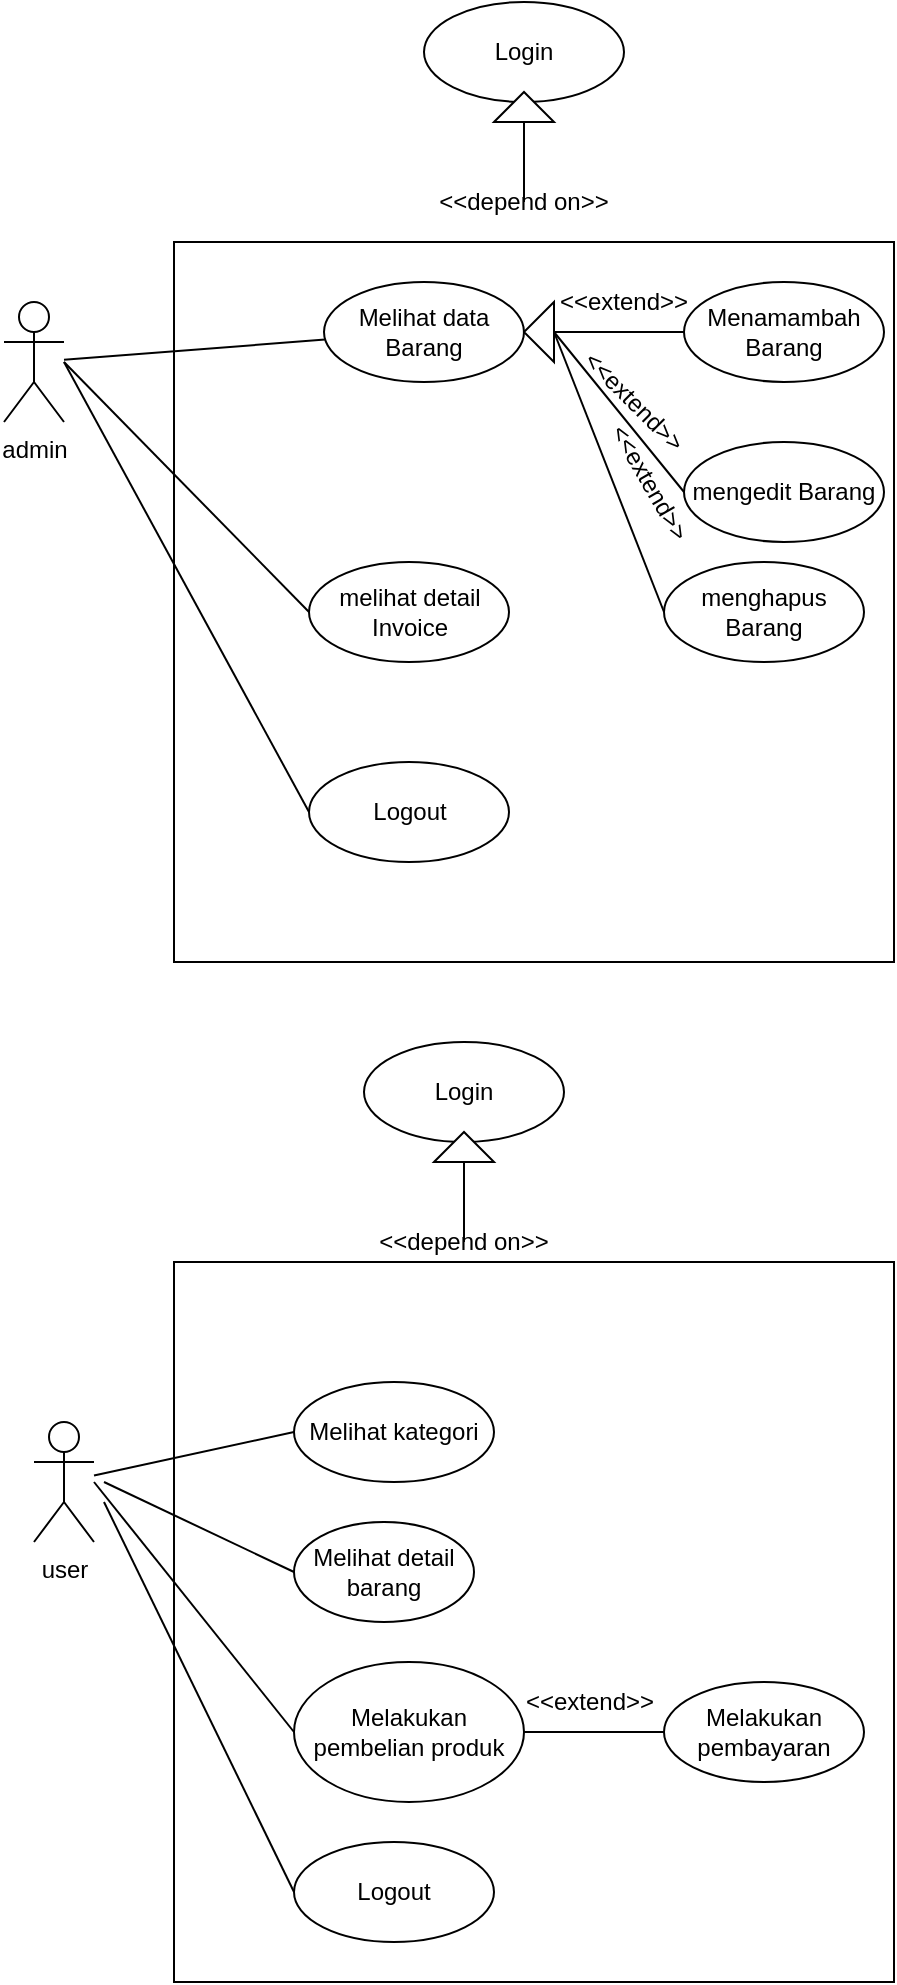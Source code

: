 <mxfile version="14.3.1" type="github">
  <diagram id="3TO2q5QgPzHr-vitfEo1" name="Page-1">
    <mxGraphModel dx="946" dy="621" grid="1" gridSize="10" guides="1" tooltips="1" connect="1" arrows="1" fold="1" page="1" pageScale="1" pageWidth="850" pageHeight="1100" math="0" shadow="0">
      <root>
        <mxCell id="0" />
        <mxCell id="1" parent="0" />
        <mxCell id="DlvZDaA1lQgHiT73_dOa-19" value="" style="whiteSpace=wrap;html=1;aspect=fixed;" vertex="1" parent="1">
          <mxGeometry x="195" y="640" width="360" height="360" as="geometry" />
        </mxCell>
        <mxCell id="DlvZDaA1lQgHiT73_dOa-2" value="" style="whiteSpace=wrap;html=1;aspect=fixed;" vertex="1" parent="1">
          <mxGeometry x="195" y="130" width="360" height="360" as="geometry" />
        </mxCell>
        <mxCell id="GLCllgMDW6Mr1fmC26EX-1" value="admin" style="shape=umlActor;verticalLabelPosition=bottom;verticalAlign=top;html=1;outlineConnect=0;" parent="1" vertex="1">
          <mxGeometry x="110" y="160" width="30" height="60" as="geometry" />
        </mxCell>
        <mxCell id="GLCllgMDW6Mr1fmC26EX-2" value="Login" style="ellipse;whiteSpace=wrap;html=1;" parent="1" vertex="1">
          <mxGeometry x="320" y="10" width="100" height="50" as="geometry" />
        </mxCell>
        <mxCell id="GLCllgMDW6Mr1fmC26EX-4" value="Melihat data Barang" style="ellipse;whiteSpace=wrap;html=1;" parent="1" vertex="1">
          <mxGeometry x="270" y="150" width="100" height="50" as="geometry" />
        </mxCell>
        <mxCell id="GLCllgMDW6Mr1fmC26EX-5" value="menghapus Barang" style="ellipse;whiteSpace=wrap;html=1;" parent="1" vertex="1">
          <mxGeometry x="440" y="290" width="100" height="50" as="geometry" />
        </mxCell>
        <mxCell id="GLCllgMDW6Mr1fmC26EX-6" value="mengedit Barang" style="ellipse;whiteSpace=wrap;html=1;" parent="1" vertex="1">
          <mxGeometry x="450" y="230" width="100" height="50" as="geometry" />
        </mxCell>
        <mxCell id="GLCllgMDW6Mr1fmC26EX-7" value="Menamambah Barang" style="ellipse;whiteSpace=wrap;html=1;" parent="1" vertex="1">
          <mxGeometry x="450" y="150" width="100" height="50" as="geometry" />
        </mxCell>
        <mxCell id="GLCllgMDW6Mr1fmC26EX-16" value="melihat detail Invoice" style="ellipse;whiteSpace=wrap;html=1;" parent="1" vertex="1">
          <mxGeometry x="262.5" y="290" width="100" height="50" as="geometry" />
        </mxCell>
        <mxCell id="GLCllgMDW6Mr1fmC26EX-23" value="user" style="shape=umlActor;verticalLabelPosition=bottom;verticalAlign=top;html=1;outlineConnect=0;" parent="1" vertex="1">
          <mxGeometry x="125" y="720" width="30" height="60" as="geometry" />
        </mxCell>
        <mxCell id="GLCllgMDW6Mr1fmC26EX-29" value="Melihat kategori" style="ellipse;whiteSpace=wrap;html=1;" parent="1" vertex="1">
          <mxGeometry x="255" y="700" width="100" height="50" as="geometry" />
        </mxCell>
        <mxCell id="GLCllgMDW6Mr1fmC26EX-30" value="Melihat detail barang" style="ellipse;whiteSpace=wrap;html=1;" parent="1" vertex="1">
          <mxGeometry x="255" y="770" width="90" height="50" as="geometry" />
        </mxCell>
        <mxCell id="GLCllgMDW6Mr1fmC26EX-31" value="&lt;span&gt;Melakukan pembelian produk&lt;/span&gt;" style="ellipse;whiteSpace=wrap;html=1;" parent="1" vertex="1">
          <mxGeometry x="255" y="840" width="115" height="70" as="geometry" />
        </mxCell>
        <mxCell id="GLCllgMDW6Mr1fmC26EX-32" value="&lt;span&gt;Melakukan pembayaran&lt;/span&gt;" style="ellipse;whiteSpace=wrap;html=1;" parent="1" vertex="1">
          <mxGeometry x="440" y="850" width="100" height="50" as="geometry" />
        </mxCell>
        <mxCell id="GLCllgMDW6Mr1fmC26EX-33" value="" style="endArrow=none;html=1;entryX=0;entryY=0.5;entryDx=0;entryDy=0;" parent="1" target="GLCllgMDW6Mr1fmC26EX-29" edge="1" source="GLCllgMDW6Mr1fmC26EX-23">
          <mxGeometry width="50" height="50" relative="1" as="geometry">
            <mxPoint x="165" y="750" as="sourcePoint" />
            <mxPoint x="195" y="720" as="targetPoint" />
          </mxGeometry>
        </mxCell>
        <mxCell id="GLCllgMDW6Mr1fmC26EX-35" value="" style="endArrow=none;html=1;entryX=0;entryY=0.5;entryDx=0;entryDy=0;" parent="1" target="GLCllgMDW6Mr1fmC26EX-31" edge="1">
          <mxGeometry width="50" height="50" relative="1" as="geometry">
            <mxPoint x="155" y="750" as="sourcePoint" />
            <mxPoint x="275" y="745" as="targetPoint" />
          </mxGeometry>
        </mxCell>
        <mxCell id="DlvZDaA1lQgHiT73_dOa-3" value="" style="triangle;whiteSpace=wrap;html=1;rotation=-90;" vertex="1" parent="1">
          <mxGeometry x="362.5" y="47.5" width="15" height="30" as="geometry" />
        </mxCell>
        <mxCell id="DlvZDaA1lQgHiT73_dOa-4" value="" style="endArrow=none;html=1;entryX=0;entryY=0.5;entryDx=0;entryDy=0;" edge="1" parent="1" target="DlvZDaA1lQgHiT73_dOa-3">
          <mxGeometry width="50" height="50" relative="1" as="geometry">
            <mxPoint x="370" y="110" as="sourcePoint" />
            <mxPoint x="450" y="200" as="targetPoint" />
          </mxGeometry>
        </mxCell>
        <mxCell id="DlvZDaA1lQgHiT73_dOa-5" value="&amp;lt;&amp;lt;depend on&amp;gt;&amp;gt;" style="text;html=1;strokeColor=none;fillColor=none;align=center;verticalAlign=middle;whiteSpace=wrap;rounded=0;" vertex="1" parent="1">
          <mxGeometry x="300" y="100" width="140" height="20" as="geometry" />
        </mxCell>
        <mxCell id="DlvZDaA1lQgHiT73_dOa-7" value="" style="endArrow=none;html=1;" edge="1" parent="1" source="GLCllgMDW6Mr1fmC26EX-1" target="GLCllgMDW6Mr1fmC26EX-4">
          <mxGeometry width="50" height="50" relative="1" as="geometry">
            <mxPoint x="400" y="260" as="sourcePoint" />
            <mxPoint x="450" y="210" as="targetPoint" />
          </mxGeometry>
        </mxCell>
        <mxCell id="DlvZDaA1lQgHiT73_dOa-8" value="" style="endArrow=none;html=1;entryX=0;entryY=0.5;entryDx=0;entryDy=0;" edge="1" parent="1" target="GLCllgMDW6Mr1fmC26EX-16">
          <mxGeometry width="50" height="50" relative="1" as="geometry">
            <mxPoint x="140" y="190" as="sourcePoint" />
            <mxPoint x="450" y="210" as="targetPoint" />
          </mxGeometry>
        </mxCell>
        <mxCell id="DlvZDaA1lQgHiT73_dOa-9" value="" style="triangle;whiteSpace=wrap;html=1;rotation=-180;" vertex="1" parent="1">
          <mxGeometry x="370" y="160" width="15" height="30" as="geometry" />
        </mxCell>
        <mxCell id="DlvZDaA1lQgHiT73_dOa-10" value="" style="endArrow=none;html=1;entryX=0;entryY=0.5;entryDx=0;entryDy=0;exitX=0;exitY=0.5;exitDx=0;exitDy=0;" edge="1" parent="1" source="DlvZDaA1lQgHiT73_dOa-9" target="GLCllgMDW6Mr1fmC26EX-7">
          <mxGeometry width="50" height="50" relative="1" as="geometry">
            <mxPoint x="400" y="260" as="sourcePoint" />
            <mxPoint x="450" y="210" as="targetPoint" />
          </mxGeometry>
        </mxCell>
        <mxCell id="DlvZDaA1lQgHiT73_dOa-11" value="&amp;lt;&amp;lt;extend&amp;gt;&amp;gt;" style="text;html=1;strokeColor=none;fillColor=none;align=center;verticalAlign=middle;whiteSpace=wrap;rounded=0;" vertex="1" parent="1">
          <mxGeometry x="350" y="150" width="140" height="20" as="geometry" />
        </mxCell>
        <mxCell id="DlvZDaA1lQgHiT73_dOa-13" value="" style="endArrow=none;html=1;entryX=0;entryY=0.5;entryDx=0;entryDy=0;exitX=0;exitY=0.5;exitDx=0;exitDy=0;" edge="1" parent="1" source="DlvZDaA1lQgHiT73_dOa-9" target="GLCllgMDW6Mr1fmC26EX-6">
          <mxGeometry width="50" height="50" relative="1" as="geometry">
            <mxPoint x="390" y="180" as="sourcePoint" />
            <mxPoint x="460" y="185" as="targetPoint" />
          </mxGeometry>
        </mxCell>
        <mxCell id="DlvZDaA1lQgHiT73_dOa-14" value="" style="endArrow=none;html=1;entryX=0;entryY=0.5;entryDx=0;entryDy=0;exitX=0;exitY=0.5;exitDx=0;exitDy=0;" edge="1" parent="1" source="DlvZDaA1lQgHiT73_dOa-9" target="GLCllgMDW6Mr1fmC26EX-5">
          <mxGeometry width="50" height="50" relative="1" as="geometry">
            <mxPoint x="390" y="180" as="sourcePoint" />
            <mxPoint x="470" y="195" as="targetPoint" />
          </mxGeometry>
        </mxCell>
        <mxCell id="DlvZDaA1lQgHiT73_dOa-15" value="&amp;lt;&amp;lt;extend&amp;gt;&amp;gt;" style="text;html=1;strokeColor=none;fillColor=none;align=center;verticalAlign=middle;whiteSpace=wrap;rounded=0;rotation=45;" vertex="1" parent="1">
          <mxGeometry x="355" y="200" width="140" height="20" as="geometry" />
        </mxCell>
        <mxCell id="DlvZDaA1lQgHiT73_dOa-16" value="&amp;lt;&amp;lt;extend&amp;gt;&amp;gt;" style="text;html=1;strokeColor=none;fillColor=none;align=center;verticalAlign=middle;whiteSpace=wrap;rounded=0;rotation=60;" vertex="1" parent="1">
          <mxGeometry x="362.5" y="240" width="140" height="20" as="geometry" />
        </mxCell>
        <mxCell id="DlvZDaA1lQgHiT73_dOa-17" value="Logout" style="ellipse;whiteSpace=wrap;html=1;" vertex="1" parent="1">
          <mxGeometry x="262.5" y="390" width="100" height="50" as="geometry" />
        </mxCell>
        <mxCell id="DlvZDaA1lQgHiT73_dOa-18" value="" style="endArrow=none;html=1;entryX=0;entryY=0.5;entryDx=0;entryDy=0;" edge="1" parent="1" target="DlvZDaA1lQgHiT73_dOa-17">
          <mxGeometry width="50" height="50" relative="1" as="geometry">
            <mxPoint x="140" y="190" as="sourcePoint" />
            <mxPoint x="272.5" y="325" as="targetPoint" />
          </mxGeometry>
        </mxCell>
        <mxCell id="DlvZDaA1lQgHiT73_dOa-20" value="Login" style="ellipse;whiteSpace=wrap;html=1;" vertex="1" parent="1">
          <mxGeometry x="290" y="530" width="100" height="50" as="geometry" />
        </mxCell>
        <mxCell id="DlvZDaA1lQgHiT73_dOa-21" value="" style="triangle;whiteSpace=wrap;html=1;rotation=-90;" vertex="1" parent="1">
          <mxGeometry x="332.5" y="567.5" width="15" height="30" as="geometry" />
        </mxCell>
        <mxCell id="DlvZDaA1lQgHiT73_dOa-22" value="" style="endArrow=none;html=1;entryX=0;entryY=0.5;entryDx=0;entryDy=0;" edge="1" parent="1" target="DlvZDaA1lQgHiT73_dOa-21">
          <mxGeometry width="50" height="50" relative="1" as="geometry">
            <mxPoint x="340" y="630" as="sourcePoint" />
            <mxPoint x="420" y="720" as="targetPoint" />
          </mxGeometry>
        </mxCell>
        <mxCell id="DlvZDaA1lQgHiT73_dOa-23" value="&amp;lt;&amp;lt;depend on&amp;gt;&amp;gt;" style="text;html=1;strokeColor=none;fillColor=none;align=center;verticalAlign=middle;whiteSpace=wrap;rounded=0;" vertex="1" parent="1">
          <mxGeometry x="270" y="620" width="140" height="20" as="geometry" />
        </mxCell>
        <mxCell id="DlvZDaA1lQgHiT73_dOa-24" value="" style="endArrow=none;html=1;exitX=1;exitY=0.5;exitDx=0;exitDy=0;" edge="1" parent="1" source="GLCllgMDW6Mr1fmC26EX-31" target="GLCllgMDW6Mr1fmC26EX-32">
          <mxGeometry width="50" height="50" relative="1" as="geometry">
            <mxPoint x="395" y="700" as="sourcePoint" />
            <mxPoint x="450" y="840" as="targetPoint" />
          </mxGeometry>
        </mxCell>
        <mxCell id="DlvZDaA1lQgHiT73_dOa-25" value="&amp;lt;&amp;lt;extend&amp;gt;&amp;gt;" style="text;html=1;strokeColor=none;fillColor=none;align=center;verticalAlign=middle;whiteSpace=wrap;rounded=0;" vertex="1" parent="1">
          <mxGeometry x="332.5" y="850" width="140" height="20" as="geometry" />
        </mxCell>
        <mxCell id="DlvZDaA1lQgHiT73_dOa-26" value="Logout" style="ellipse;whiteSpace=wrap;html=1;" vertex="1" parent="1">
          <mxGeometry x="255" y="930" width="100" height="50" as="geometry" />
        </mxCell>
        <mxCell id="DlvZDaA1lQgHiT73_dOa-27" value="" style="endArrow=none;html=1;entryX=0;entryY=0.5;entryDx=0;entryDy=0;" edge="1" parent="1" target="DlvZDaA1lQgHiT73_dOa-26">
          <mxGeometry width="50" height="50" relative="1" as="geometry">
            <mxPoint x="160" y="760" as="sourcePoint" />
            <mxPoint x="268.45" y="894.8" as="targetPoint" />
          </mxGeometry>
        </mxCell>
        <mxCell id="DlvZDaA1lQgHiT73_dOa-28" value="" style="endArrow=none;html=1;entryX=0;entryY=0.5;entryDx=0;entryDy=0;" edge="1" parent="1" target="GLCllgMDW6Mr1fmC26EX-30">
          <mxGeometry width="50" height="50" relative="1" as="geometry">
            <mxPoint x="160" y="750" as="sourcePoint" />
            <mxPoint x="265" y="735" as="targetPoint" />
          </mxGeometry>
        </mxCell>
      </root>
    </mxGraphModel>
  </diagram>
</mxfile>
